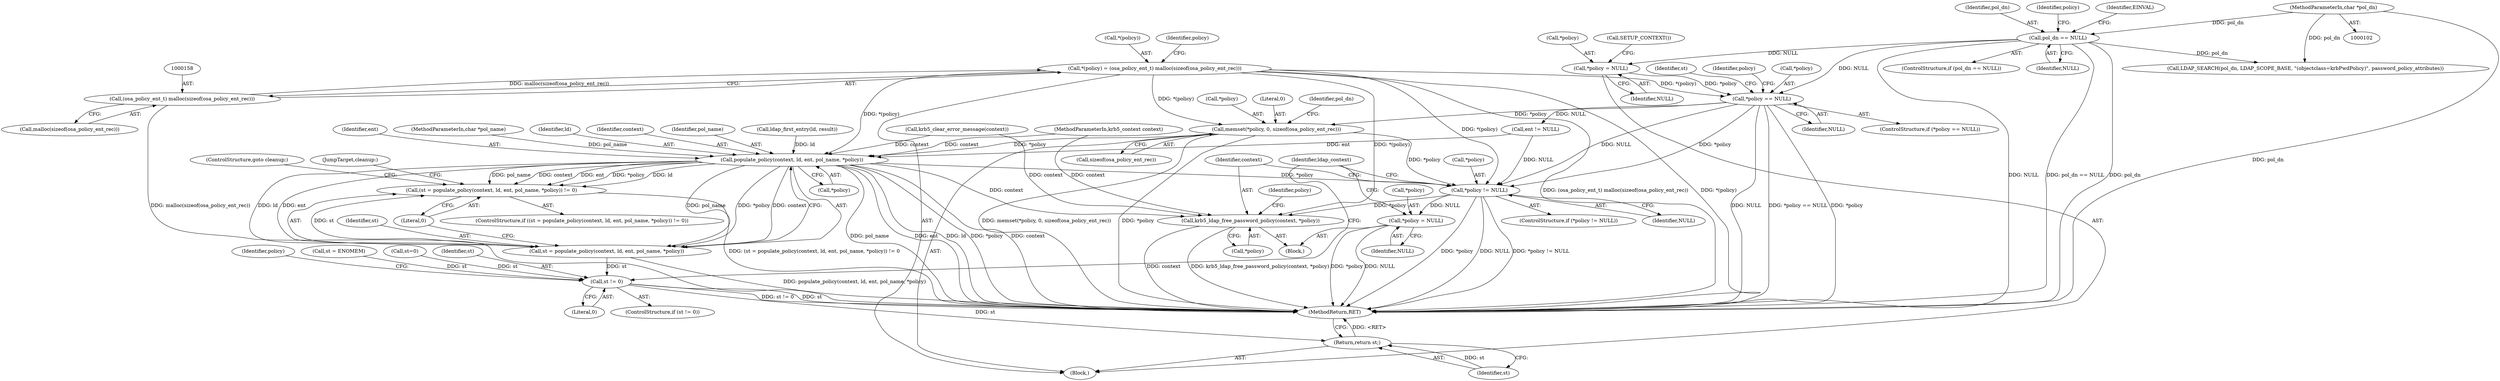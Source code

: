 digraph "1_krb5_d1f707024f1d0af6e54a18885322d70fa15ec4d3@API" {
"1000172" [label="(Call,memset(*policy, 0, sizeof(osa_policy_ent_rec)))"];
"1000163" [label="(Call,*policy == NULL)"];
"1000154" [label="(Call,*(policy) = (osa_policy_ent_t) malloc(sizeof(osa_policy_ent_rec)))"];
"1000157" [label="(Call,(osa_policy_ent_t) malloc(sizeof(osa_policy_ent_rec)))"];
"1000148" [label="(Call,*policy = NULL)"];
"1000143" [label="(Call,pol_dn == NULL)"];
"1000105" [label="(MethodParameterIn,char *pol_dn)"];
"1000197" [label="(Call,populate_policy(context, ld, ent, pol_name, *policy))"];
"1000194" [label="(Call,(st = populate_policy(context, ld, ent, pol_name, *policy)) != 0)"];
"1000195" [label="(Call,st = populate_policy(context, ld, ent, pol_name, *policy))"];
"1000210" [label="(Call,st != 0)"];
"1000231" [label="(Return,return st;)"];
"1000215" [label="(Call,*policy != NULL)"];
"1000220" [label="(Call,krb5_ldap_free_password_policy(context, *policy))"];
"1000224" [label="(Call,*policy = NULL)"];
"1000205" [label="(ControlStructure,goto cleanup;)"];
"1000154" [label="(Call,*(policy) = (osa_policy_ent_t) malloc(sizeof(osa_policy_ent_rec)))"];
"1000168" [label="(Call,st = ENOMEM)"];
"1000220" [label="(Call,krb5_ldap_free_password_policy(context, *policy))"];
"1000142" [label="(ControlStructure,if (pol_dn == NULL))"];
"1000189" [label="(Call,ent != NULL)"];
"1000201" [label="(Identifier,pol_name)"];
"1000148" [label="(Call,*policy = NULL)"];
"1000195" [label="(Call,st = populate_policy(context, ld, ent, pol_name, *policy))"];
"1000227" [label="(Identifier,NULL)"];
"1000217" [label="(Identifier,policy)"];
"1000185" [label="(Call,ldap_first_entry(ld, result))"];
"1000175" [label="(Literal,0)"];
"1000193" [label="(ControlStructure,if ((st = populate_policy(context, ld, ent, pol_name, *policy)) != 0))"];
"1000176" [label="(Call,sizeof(osa_policy_ent_rec))"];
"1000163" [label="(Call,*policy == NULL)"];
"1000149" [label="(Call,*policy)"];
"1000229" [label="(Identifier,ldap_context)"];
"1000196" [label="(Identifier,st)"];
"1000109" [label="(Call,st=0)"];
"1000155" [label="(Call,*(policy))"];
"1000169" [label="(Identifier,st)"];
"1000216" [label="(Call,*policy)"];
"1000179" [label="(Identifier,pol_dn)"];
"1000211" [label="(Identifier,st)"];
"1000224" [label="(Call,*policy = NULL)"];
"1000226" [label="(Identifier,policy)"];
"1000174" [label="(Identifier,policy)"];
"1000218" [label="(Identifier,NULL)"];
"1000233" [label="(MethodReturn,RET)"];
"1000166" [label="(Identifier,NULL)"];
"1000152" [label="(Call,SETUP_CONTEXT())"];
"1000159" [label="(Call,malloc(sizeof(osa_policy_ent_rec)))"];
"1000206" [label="(JumpTarget,cleanup:)"];
"1000225" [label="(Call,*policy)"];
"1000140" [label="(Call,krb5_clear_error_message(context))"];
"1000202" [label="(Call,*policy)"];
"1000162" [label="(ControlStructure,if (*policy == NULL))"];
"1000145" [label="(Identifier,NULL)"];
"1000200" [label="(Identifier,ent)"];
"1000178" [label="(Call,LDAP_SEARCH(pol_dn, LDAP_SCOPE_BASE, \"(objectclass=krbPwdPolicy)\", password_policy_attributes))"];
"1000209" [label="(ControlStructure,if (st != 0))"];
"1000219" [label="(Block,)"];
"1000151" [label="(Identifier,NULL)"];
"1000104" [label="(MethodParameterIn,char *pol_name)"];
"1000144" [label="(Identifier,pol_dn)"];
"1000204" [label="(Literal,0)"];
"1000143" [label="(Call,pol_dn == NULL)"];
"1000107" [label="(Block,)"];
"1000150" [label="(Identifier,policy)"];
"1000164" [label="(Call,*policy)"];
"1000173" [label="(Call,*policy)"];
"1000232" [label="(Identifier,st)"];
"1000222" [label="(Call,*policy)"];
"1000212" [label="(Literal,0)"];
"1000165" [label="(Identifier,policy)"];
"1000215" [label="(Call,*policy != NULL)"];
"1000221" [label="(Identifier,context)"];
"1000199" [label="(Identifier,ld)"];
"1000198" [label="(Identifier,context)"];
"1000231" [label="(Return,return st;)"];
"1000105" [label="(MethodParameterIn,char *pol_dn)"];
"1000194" [label="(Call,(st = populate_policy(context, ld, ent, pol_name, *policy)) != 0)"];
"1000103" [label="(MethodParameterIn,krb5_context context)"];
"1000210" [label="(Call,st != 0)"];
"1000147" [label="(Identifier,EINVAL)"];
"1000157" [label="(Call,(osa_policy_ent_t) malloc(sizeof(osa_policy_ent_rec)))"];
"1000214" [label="(ControlStructure,if (*policy != NULL))"];
"1000197" [label="(Call,populate_policy(context, ld, ent, pol_name, *policy))"];
"1000172" [label="(Call,memset(*policy, 0, sizeof(osa_policy_ent_rec)))"];
"1000172" -> "1000107"  [label="AST: "];
"1000172" -> "1000176"  [label="CFG: "];
"1000173" -> "1000172"  [label="AST: "];
"1000175" -> "1000172"  [label="AST: "];
"1000176" -> "1000172"  [label="AST: "];
"1000179" -> "1000172"  [label="CFG: "];
"1000172" -> "1000233"  [label="DDG: memset(*policy, 0, sizeof(osa_policy_ent_rec))"];
"1000172" -> "1000233"  [label="DDG: *policy"];
"1000163" -> "1000172"  [label="DDG: *policy"];
"1000154" -> "1000172"  [label="DDG: *(policy)"];
"1000172" -> "1000197"  [label="DDG: *policy"];
"1000172" -> "1000215"  [label="DDG: *policy"];
"1000163" -> "1000162"  [label="AST: "];
"1000163" -> "1000166"  [label="CFG: "];
"1000164" -> "1000163"  [label="AST: "];
"1000166" -> "1000163"  [label="AST: "];
"1000169" -> "1000163"  [label="CFG: "];
"1000174" -> "1000163"  [label="CFG: "];
"1000163" -> "1000233"  [label="DDG: *policy == NULL"];
"1000163" -> "1000233"  [label="DDG: *policy"];
"1000163" -> "1000233"  [label="DDG: NULL"];
"1000154" -> "1000163"  [label="DDG: *(policy)"];
"1000148" -> "1000163"  [label="DDG: *policy"];
"1000143" -> "1000163"  [label="DDG: NULL"];
"1000163" -> "1000189"  [label="DDG: NULL"];
"1000163" -> "1000215"  [label="DDG: *policy"];
"1000163" -> "1000215"  [label="DDG: NULL"];
"1000154" -> "1000107"  [label="AST: "];
"1000154" -> "1000157"  [label="CFG: "];
"1000155" -> "1000154"  [label="AST: "];
"1000157" -> "1000154"  [label="AST: "];
"1000165" -> "1000154"  [label="CFG: "];
"1000154" -> "1000233"  [label="DDG: (osa_policy_ent_t) malloc(sizeof(osa_policy_ent_rec))"];
"1000154" -> "1000233"  [label="DDG: *(policy)"];
"1000157" -> "1000154"  [label="DDG: malloc(sizeof(osa_policy_ent_rec))"];
"1000154" -> "1000197"  [label="DDG: *(policy)"];
"1000154" -> "1000215"  [label="DDG: *(policy)"];
"1000154" -> "1000220"  [label="DDG: *(policy)"];
"1000157" -> "1000159"  [label="CFG: "];
"1000158" -> "1000157"  [label="AST: "];
"1000159" -> "1000157"  [label="AST: "];
"1000157" -> "1000233"  [label="DDG: malloc(sizeof(osa_policy_ent_rec))"];
"1000148" -> "1000107"  [label="AST: "];
"1000148" -> "1000151"  [label="CFG: "];
"1000149" -> "1000148"  [label="AST: "];
"1000151" -> "1000148"  [label="AST: "];
"1000152" -> "1000148"  [label="CFG: "];
"1000143" -> "1000148"  [label="DDG: NULL"];
"1000143" -> "1000142"  [label="AST: "];
"1000143" -> "1000145"  [label="CFG: "];
"1000144" -> "1000143"  [label="AST: "];
"1000145" -> "1000143"  [label="AST: "];
"1000147" -> "1000143"  [label="CFG: "];
"1000150" -> "1000143"  [label="CFG: "];
"1000143" -> "1000233"  [label="DDG: pol_dn"];
"1000143" -> "1000233"  [label="DDG: NULL"];
"1000143" -> "1000233"  [label="DDG: pol_dn == NULL"];
"1000105" -> "1000143"  [label="DDG: pol_dn"];
"1000143" -> "1000178"  [label="DDG: pol_dn"];
"1000105" -> "1000102"  [label="AST: "];
"1000105" -> "1000233"  [label="DDG: pol_dn"];
"1000105" -> "1000178"  [label="DDG: pol_dn"];
"1000197" -> "1000195"  [label="AST: "];
"1000197" -> "1000202"  [label="CFG: "];
"1000198" -> "1000197"  [label="AST: "];
"1000199" -> "1000197"  [label="AST: "];
"1000200" -> "1000197"  [label="AST: "];
"1000201" -> "1000197"  [label="AST: "];
"1000202" -> "1000197"  [label="AST: "];
"1000195" -> "1000197"  [label="CFG: "];
"1000197" -> "1000233"  [label="DDG: pol_name"];
"1000197" -> "1000233"  [label="DDG: ent"];
"1000197" -> "1000233"  [label="DDG: ld"];
"1000197" -> "1000233"  [label="DDG: *policy"];
"1000197" -> "1000233"  [label="DDG: context"];
"1000197" -> "1000194"  [label="DDG: pol_name"];
"1000197" -> "1000194"  [label="DDG: context"];
"1000197" -> "1000194"  [label="DDG: ent"];
"1000197" -> "1000194"  [label="DDG: *policy"];
"1000197" -> "1000194"  [label="DDG: ld"];
"1000197" -> "1000195"  [label="DDG: pol_name"];
"1000197" -> "1000195"  [label="DDG: context"];
"1000197" -> "1000195"  [label="DDG: ent"];
"1000197" -> "1000195"  [label="DDG: *policy"];
"1000197" -> "1000195"  [label="DDG: ld"];
"1000140" -> "1000197"  [label="DDG: context"];
"1000103" -> "1000197"  [label="DDG: context"];
"1000185" -> "1000197"  [label="DDG: ld"];
"1000189" -> "1000197"  [label="DDG: ent"];
"1000104" -> "1000197"  [label="DDG: pol_name"];
"1000197" -> "1000215"  [label="DDG: *policy"];
"1000197" -> "1000220"  [label="DDG: context"];
"1000194" -> "1000193"  [label="AST: "];
"1000194" -> "1000204"  [label="CFG: "];
"1000195" -> "1000194"  [label="AST: "];
"1000204" -> "1000194"  [label="AST: "];
"1000205" -> "1000194"  [label="CFG: "];
"1000206" -> "1000194"  [label="CFG: "];
"1000194" -> "1000233"  [label="DDG: (st = populate_policy(context, ld, ent, pol_name, *policy)) != 0"];
"1000195" -> "1000194"  [label="DDG: st"];
"1000196" -> "1000195"  [label="AST: "];
"1000204" -> "1000195"  [label="CFG: "];
"1000195" -> "1000233"  [label="DDG: populate_policy(context, ld, ent, pol_name, *policy)"];
"1000195" -> "1000210"  [label="DDG: st"];
"1000210" -> "1000209"  [label="AST: "];
"1000210" -> "1000212"  [label="CFG: "];
"1000211" -> "1000210"  [label="AST: "];
"1000212" -> "1000210"  [label="AST: "];
"1000217" -> "1000210"  [label="CFG: "];
"1000229" -> "1000210"  [label="CFG: "];
"1000210" -> "1000233"  [label="DDG: st != 0"];
"1000210" -> "1000233"  [label="DDG: st"];
"1000168" -> "1000210"  [label="DDG: st"];
"1000109" -> "1000210"  [label="DDG: st"];
"1000210" -> "1000231"  [label="DDG: st"];
"1000231" -> "1000107"  [label="AST: "];
"1000231" -> "1000232"  [label="CFG: "];
"1000232" -> "1000231"  [label="AST: "];
"1000233" -> "1000231"  [label="CFG: "];
"1000231" -> "1000233"  [label="DDG: <RET>"];
"1000232" -> "1000231"  [label="DDG: st"];
"1000215" -> "1000214"  [label="AST: "];
"1000215" -> "1000218"  [label="CFG: "];
"1000216" -> "1000215"  [label="AST: "];
"1000218" -> "1000215"  [label="AST: "];
"1000221" -> "1000215"  [label="CFG: "];
"1000229" -> "1000215"  [label="CFG: "];
"1000215" -> "1000233"  [label="DDG: *policy"];
"1000215" -> "1000233"  [label="DDG: NULL"];
"1000215" -> "1000233"  [label="DDG: *policy != NULL"];
"1000189" -> "1000215"  [label="DDG: NULL"];
"1000215" -> "1000220"  [label="DDG: *policy"];
"1000215" -> "1000224"  [label="DDG: NULL"];
"1000220" -> "1000219"  [label="AST: "];
"1000220" -> "1000222"  [label="CFG: "];
"1000221" -> "1000220"  [label="AST: "];
"1000222" -> "1000220"  [label="AST: "];
"1000226" -> "1000220"  [label="CFG: "];
"1000220" -> "1000233"  [label="DDG: context"];
"1000220" -> "1000233"  [label="DDG: krb5_ldap_free_password_policy(context, *policy)"];
"1000140" -> "1000220"  [label="DDG: context"];
"1000103" -> "1000220"  [label="DDG: context"];
"1000224" -> "1000219"  [label="AST: "];
"1000224" -> "1000227"  [label="CFG: "];
"1000225" -> "1000224"  [label="AST: "];
"1000227" -> "1000224"  [label="AST: "];
"1000229" -> "1000224"  [label="CFG: "];
"1000224" -> "1000233"  [label="DDG: *policy"];
"1000224" -> "1000233"  [label="DDG: NULL"];
}
